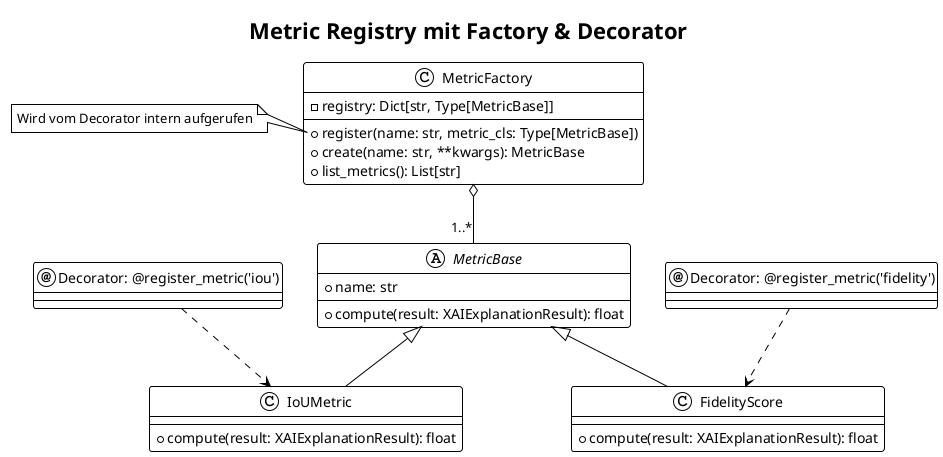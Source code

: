 @startuml xai_metric_factory
!theme plain
title Metric Registry mit Factory & Decorator

abstract class MetricBase {
    + name: str
    + compute(result: XAIExplanationResult): float
}

class MetricFactory {
    - registry: Dict[str, Type[MetricBase]]
    + register(name: str, metric_cls: Type[MetricBase])
    + create(name: str, **kwargs): MetricBase
    + list_metrics(): List[str]
}

class IoUMetric {
    + compute(result: XAIExplanationResult): float
}

class FidelityScore {
    + compute(result: XAIExplanationResult): float
}

note left of MetricFactory::register
Wird vom Decorator intern aufgerufen
end note

annotation "Decorator: @register_metric('iou')" as regIoU
annotation "Decorator: @register_metric('fidelity')" as regFid

MetricBase <|-- IoUMetric
MetricBase <|-- FidelityScore
MetricFactory o-- "1..*" MetricBase

regIoU ..> IoUMetric
regFid ..> FidelityScore

@enduml
